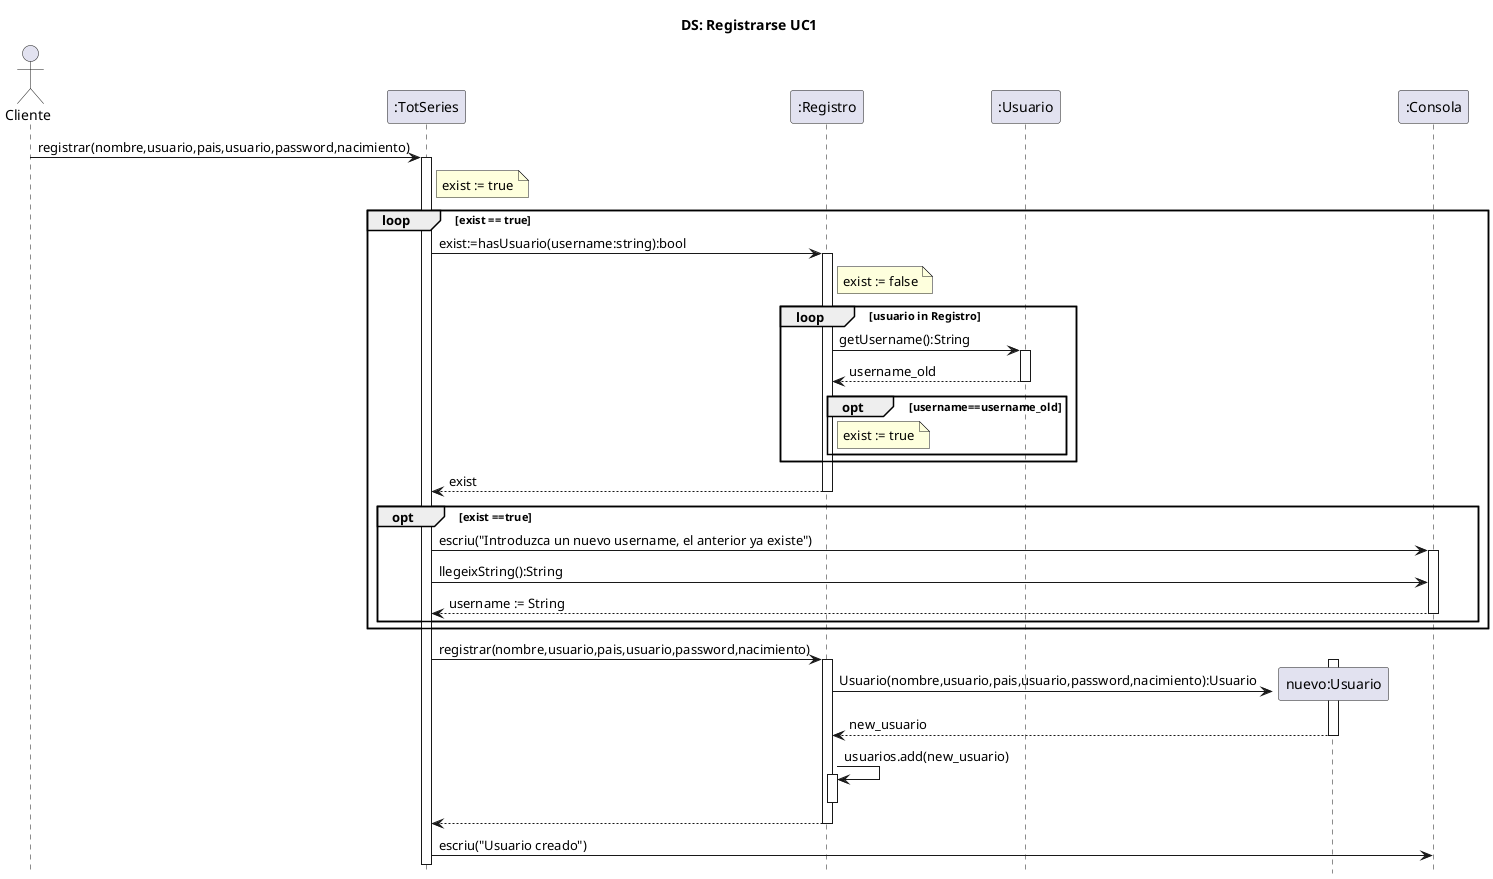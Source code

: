 @startuml
title	DS: Registrarse UC1
hide	footbox

actor Cliente
participant ":TotSeries" as TotSeries
participant ":Registro" as Registro
participant ":Usuario" as Usuario

participant "nuevo:Usuario" as nUsuario
participant ":Consola" as Consola

Cliente	-> TotSeries:registrar(nombre,usuario,pais,usuario,password,nacimiento)
activate TotSeries

note right TotSeries
        exist := true
    end note

loop  exist == true
    TotSeries -> Registro:exist:=hasUsuario(username:string):bool
    activate Registro
    note right Registro
        exist := false
    end note

    loop usuario in Registro
        Registro -> Usuario:getUsername():String
        activate Usuario
        Usuario  --> Registro:username_old
        deactivate Usuario
        opt username==username_old
            note right Registro
                exist := true
            end note
        end opt
    end loop

    Registro-->TotSeries:exist
    deactivate Registro
    opt exist ==true
        TotSeries -> Consola:escriu("Introduzca un nuevo username, el anterior ya existe")
        activate Consola
        TotSeries -> Consola:llegeixString():String
        Consola --> TotSeries:username := String
        deactivate Consola
    end opt
end loop

TotSeries -> Registro:registrar(nombre,usuario,pais,usuario,password,nacimiento)
activate Registro
create nUsuario
activate nUsuario
Registro -> nUsuario:Usuario(nombre,usuario,pais,usuario,password,nacimiento):Usuario
nUsuario --> Registro: new_usuario
deactivate nUsuario
Registro -> Registro: usuarios.add(new_usuario)
activate Registro
deactivate Registro
Registro --> TotSeries
deactivate Registro
TotSeries->"Consola":escriu("Usuario creado")
@enduml
